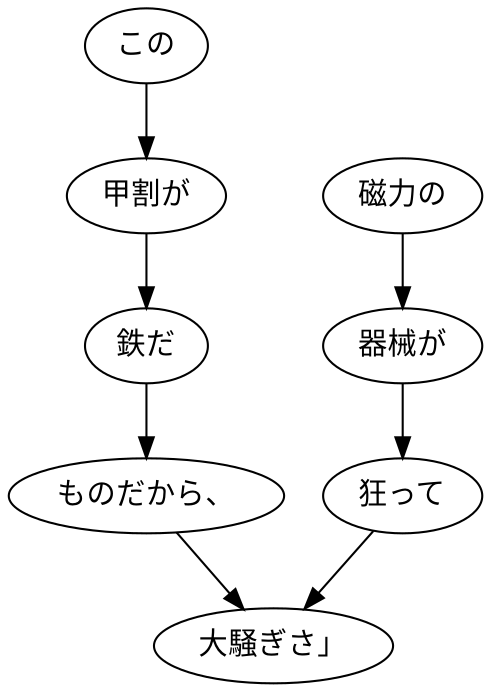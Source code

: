 digraph graph5957 {
	node0 [label="この"];
	node1 [label="甲割が"];
	node2 [label="鉄だ"];
	node3 [label="ものだから、"];
	node4 [label="磁力の"];
	node5 [label="器械が"];
	node6 [label="狂って"];
	node7 [label="大騒ぎさ」"];
	node0 -> node1;
	node1 -> node2;
	node2 -> node3;
	node3 -> node7;
	node4 -> node5;
	node5 -> node6;
	node6 -> node7;
}
